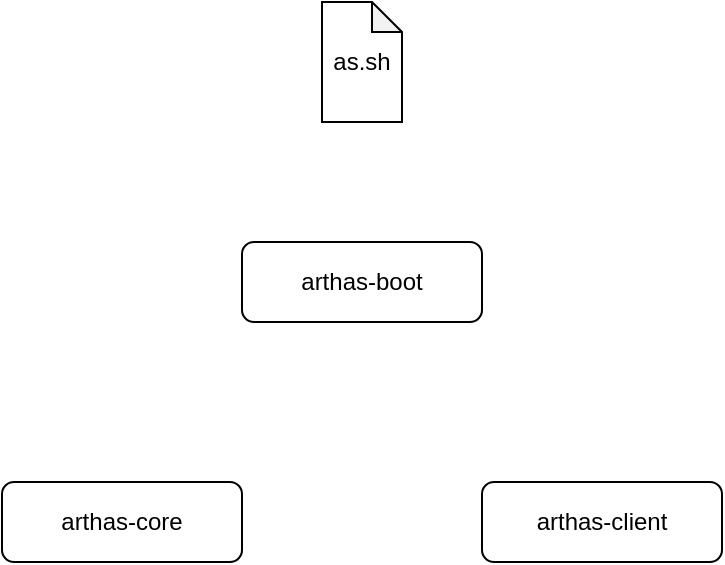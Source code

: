 <mxfile pages="1" version="11.2.8" type="github"><diagram id="M2GeRGOPYq064RoH81QX" name="Page-1"><mxGraphModel dx="946" dy="614" grid="1" gridSize="10" guides="1" tooltips="1" connect="1" arrows="1" fold="1" page="1" pageScale="1" pageWidth="850" pageHeight="1100" math="0" shadow="0"><root><mxCell id="0"/><mxCell id="1" parent="0"/><mxCell id="Z1wNyABc7ycYgOkXW4Ao-1" value="as.sh" style="shape=note;whiteSpace=wrap;html=1;backgroundOutline=1;darkOpacity=0.05;fillColor=none;size=15;" vertex="1" parent="1"><mxGeometry x="400" y="120" width="40" height="60" as="geometry"/></mxCell><mxCell id="Z1wNyABc7ycYgOkXW4Ao-2" value="arthas-boot" style="rounded=1;whiteSpace=wrap;html=1;fillColor=none;" vertex="1" parent="1"><mxGeometry x="360" y="240" width="120" height="40" as="geometry"/></mxCell><mxCell id="Z1wNyABc7ycYgOkXW4Ao-3" value="arthas-core" style="rounded=1;whiteSpace=wrap;html=1;fillColor=none;" vertex="1" parent="1"><mxGeometry x="240" y="360" width="120" height="40" as="geometry"/></mxCell><mxCell id="Z1wNyABc7ycYgOkXW4Ao-4" value="arthas-client" style="rounded=1;whiteSpace=wrap;html=1;fillColor=none;" vertex="1" parent="1"><mxGeometry x="480" y="360" width="120" height="40" as="geometry"/></mxCell></root></mxGraphModel></diagram></mxfile>